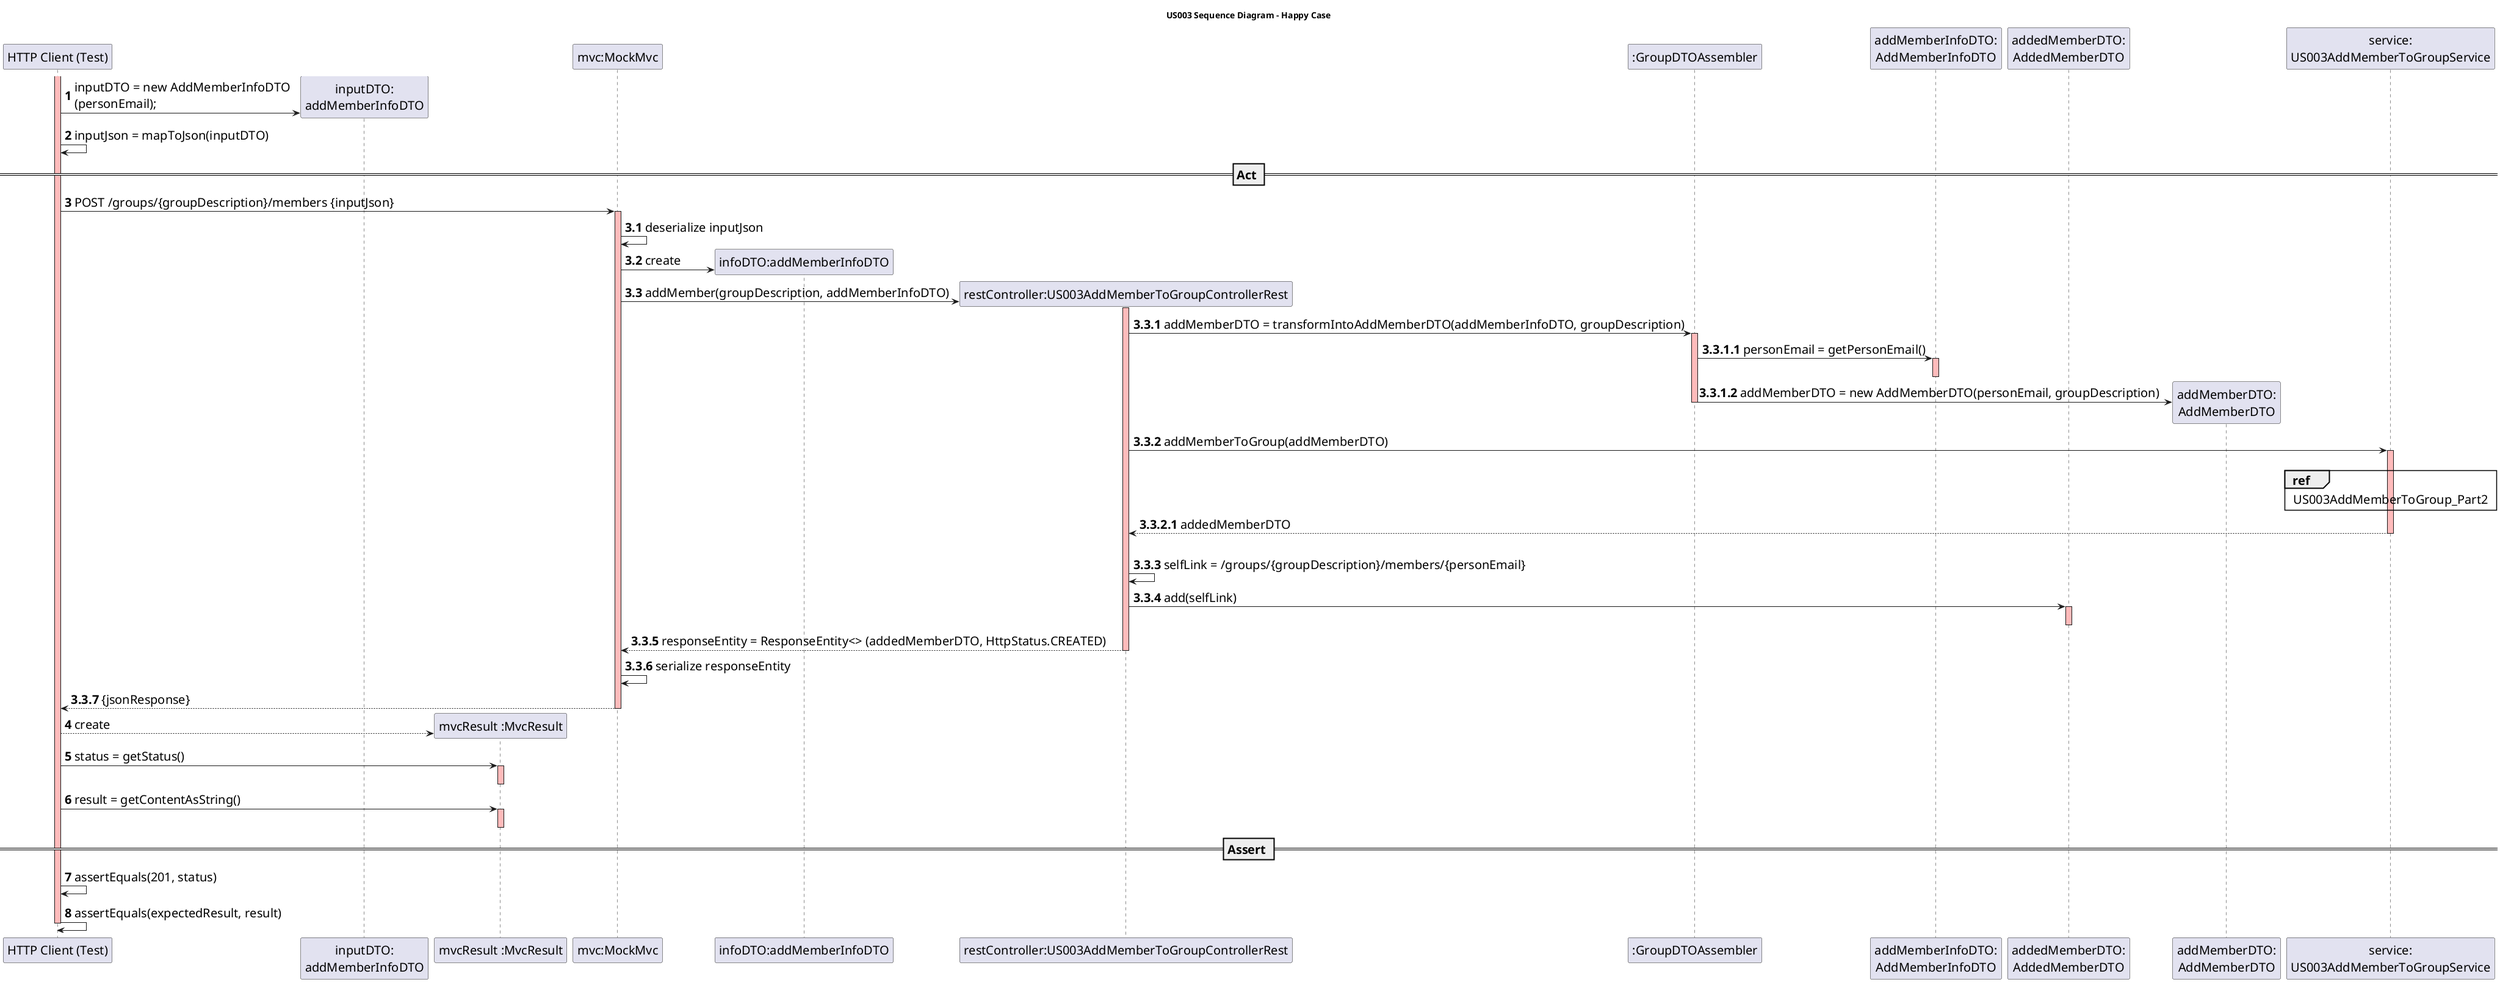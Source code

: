 @startuml

skinparam DefaultFontSize 20

title US003 Sequence Diagram - Happy Case

participant "HTTP Client (Test)"
participant "inputDTO:\naddMemberInfoDTO"
participant "mvcResult :MvcResult"
participant "mvc:MockMvc"
participant "infoDTO:addMemberInfoDTO"
participant "restController:US003AddMemberToGroupControllerRest"
participant ":GroupDTOAssembler"
participant "addMemberInfoDTO:\nAddMemberInfoDTO"
participant "addedMemberDTO:\nAddedMemberDTO"
participant "addMemberDTO:\nAddMemberDTO"
participant "service:\nUS003AddMemberToGroupService"

autonumber 1
create "inputDTO:\naddMemberInfoDTO"
activate "HTTP Client (Test)" #FFBBBB
"HTTP Client (Test)" -> "inputDTO:\naddMemberInfoDTO": inputDTO = new AddMemberInfoDTO\n(personEmail);
"HTTP Client (Test)" -> "HTTP Client (Test)": inputJson = mapToJson(inputDTO)

== Act ==

"HTTP Client (Test)" -> "mvc:MockMvc" : POST /groups/{groupDescription}/members {inputJson}
activate "mvc:MockMvc"  #FFBBBB

autonumber 3.1
"mvc:MockMvc" -> "mvc:MockMvc" :  deserialize inputJson

create "infoDTO:addMemberInfoDTO"
"mvc:MockMvc"->"infoDTO:addMemberInfoDTO": create

create "restController:US003AddMemberToGroupControllerRest"
"mvc:MockMvc"-> "restController:US003AddMemberToGroupControllerRest" : addMember(groupDescription, addMemberInfoDTO)

autonumber 3.3.1
activate "restController:US003AddMemberToGroupControllerRest" #FFBBBB
"restController:US003AddMemberToGroupControllerRest" -> ":GroupDTOAssembler": addMemberDTO = transformIntoAddMemberDTO(addMemberInfoDTO, groupDescription)

autonumber 3.3.1.1

activate ":GroupDTOAssembler" #FFBBBB

":GroupDTOAssembler" -> "addMemberInfoDTO:\nAddMemberInfoDTO": personEmail = getPersonEmail()

activate "addMemberInfoDTO:\nAddMemberInfoDTO" #FFBBBB
deactivate "addMemberInfoDTO:\nAddMemberInfoDTO" #FFBBBB

create "addMemberDTO:\nAddMemberDTO"
":GroupDTOAssembler" -> "addMemberDTO:\nAddMemberDTO": addMemberDTO = new AddMemberDTO(personEmail, groupDescription)
deactivate ":GroupDTOAssembler"

autonumber 3.3.2
"restController:US003AddMemberToGroupControllerRest" -> "service:\nUS003AddMemberToGroupService" : addMemberToGroup(addMemberDTO)
activate "service:\nUS003AddMemberToGroupService" #FFBBBB
|||
ref over "service:\nUS003AddMemberToGroupService" : US003AddMemberToGroup_Part2
autonumber 3.3.2.1
"restController:US003AddMemberToGroupControllerRest" <-- "service:\nUS003AddMemberToGroupService" : addedMemberDTO
|||
deactivate "service:\nUS003AddMemberToGroupService" #FFBBBB

autonumber 3.3.3
"restController:US003AddMemberToGroupControllerRest"->"restController:US003AddMemberToGroupControllerRest": selfLink = /groups/{groupDescription}/members/{personEmail}
"restController:US003AddMemberToGroupControllerRest"-> "addedMemberDTO:\nAddedMemberDTO": add(selfLink)
activate "addedMemberDTO:\nAddedMemberDTO" #FFBBBB
deactivate "addedMemberDTO:\nAddedMemberDTO"

return responseEntity = ResponseEntity<> (addedMemberDTO, HttpStatus.CREATED)
"mvc:MockMvc" -> "mvc:MockMvc" : serialize responseEntity

deactivate "restController:US003AddMemberToGroupControllerRest"

autonumber 3.3.7
"mvc:MockMvc" --> "HTTP Client (Test)" : {jsonResponse}
deactivate "mvc:MockMvc"

create "mvcResult :MvcResult"
autonumber 4
"HTTP Client (Test)" --> "mvcResult :MvcResult" : create

"HTTP Client (Test)" -> "mvcResult :MvcResult" : status = getStatus()
activate "mvcResult :MvcResult" #FFBBBB
deactivate "mvcResult :MvcResult"

"HTTP Client (Test)" -> "mvcResult :MvcResult" : result = getContentAsString()
activate "mvcResult :MvcResult" #FFBBBB
deactivate "mvcResult :MvcResult"


== Assert ==

"HTTP Client (Test)" -> "HTTP Client (Test)" : assertEquals(201, status)
"HTTP Client (Test)" -> "HTTP Client (Test)" : assertEquals(expectedResult, result)
deactivate "HTTP Client (Test)"

@enduml